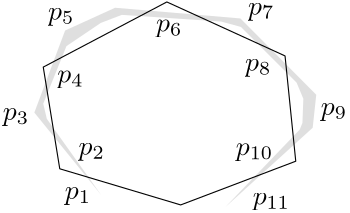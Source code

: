 <?xml version="1.0"?>
<!DOCTYPE ipe SYSTEM "ipe.dtd">
<ipe version="70000" creator="ipe6upgrade">
<info created="D:20061204111117" modified="D:20061204112023"/>
<ipestyle name="ipe6">
<color name="red" value="1 0 0"/>
<color name="green" value="0 1 0"/>
<color name="blue" value="0 0 1"/>
<color name="yellow" value="1 1 0"/>
<color name="gray1" value="0.125"/>
<color name="gray2" value="0.25"/>
<color name="gray3" value="0.375"/>
<color name="gray4" value="0.5"/>
<color name="gray5" value="0.625"/>
<color name="gray6" value="0.75"/>
<color name="gray7" value="0.875"/>
<dashstyle name="dashed" value="[4] 0"/>
<dashstyle name="dotted" value="[1 3] 0"/>
<dashstyle name="dash dotted" value="[4 2 1 2] 0"/>
<dashstyle name="dash dot dotted" value="[4 2 1 2 1 2] 0"/>
<pen name="heavier" value="0.8"/>
<pen name="fat" value="1.2"/>
<pen name="ultrafat" value="2"/>
<textsize name="large" value="\large"/>
<textsize name="Large" value="\Large"/>
<textsize name="LARGE" value="\LARGE"/>
<textsize name="huge" value="\huge"/>
<textsize name="Huge" value="\Huge"/>
<textsize name="small" value="\small"/>
<textsize name="footnote" value="\footnotesize"/>
<textsize name="tiny" value="\tiny"/>
<symbolsize name="small" value="2"/>
<symbolsize name="tiny" value="1.1"/>
<symbolsize name="large" value="5"/>
<arrowsize name="small" value="5"/>
<arrowsize name="tiny" value="3"/>
<arrowsize name="large" value="10"/>
<symbol name="mark/circle(sx)" transformations="translations">
<path fill="sym-stroke">
0.6 0 0 0.6 0 0 e 0.4 0 0 0.4 0 0 e
</path></symbol>
<symbol name="mark/disk(sx)" transformations="translations">
<path fill="sym-stroke">
0.6 0 0 0.6 0 0 e
</path></symbol>
<symbol name="mark/fdisk(sfx)" transformations="translations">
<group><path fill="sym-stroke" fillrule="eofill">
0.6 0 0 0.6 0 0 e 0.4 0 0 0.4 0 0 e
</path><path fill="sym-fill">
0.4 0 0 0.4 0 0 e
</path></group></symbol>
<symbol name="mark/box(sx)" transformations="translations">
<path fill="sym-stroke" fillrule="eofill">
-0.6 -0.6 m 0.6 -0.6 l 0.6 0.6 l -0.6 0.6 l h -0.4 -0.4 m 0.4 -0.4 l 0.4 0.4 l -0.4 0.4 l h</path></symbol>
<symbol name="mark/square(sx)" transformations="translations">
<path fill="sym-stroke">
-0.6 -0.6 m 0.6 -0.6 l 0.6 0.6 l -0.6 0.6 l h</path></symbol>
<symbol name="mark/fsquare(sfx)" transformations="translations">
<group><path fill="sym-stroke" fillrule="eofill">
-0.6 -0.6 m 0.6 -0.6 l 0.6 0.6 l -0.6 0.6 l h-0.4 -0.4 m 0.4 -0.4 l 0.4 0.4 l -0.4 0.4 l h</path><path fill="sym-fill">
-0.4 -0.4 m 0.4 -0.4 l 0.4 0.4 l -0.4 0.4 l h</path></group></symbol>
<symbol name="mark/cross(sx)" transformations="translations">
<group><path fill="sym-stroke">
-0.43 -0.57 m 0.57 0.43 l 0.43 0.57 l -0.57 -0.43 l h</path><path fill="sym-stroke">
-0.43 0.57 m 0.57 -0.43 l 0.43 -0.57 l -0.57 0.43 l h</path>
</group></symbol>
<textstyle name="center" begin="\begin{center}"
end="\end{center}"/>
<textstyle name="itemize" begin="\begin{itemize}"
end="\end{itemize}"/>
<textstyle name="item" begin="\begin{itemize}\item{}"
end="\end{itemize}"/>
</ipestyle>
<page>
<layer name="alpha"/>
<view layers="alpha" active="alpha"/>
<path layer="alpha" pen="normal" matrix="0.6 0 0 0.6 99.5584 92.8952" fill="gray7">
278.874 170.677 m
331.335 218.32 l
333.476 238.126 l
287.974 283.896 l
212.762 290.32 l
182.784 276.669 l
164.316 227.42 l
204.465 177.903 l
171.81 223.673 l
169.669 232.773 l
183.587 267.301 l
204.197 281.219 l
216.777 286.037 l
276.465 282.022 l
288.242 278.81 l
321.699 245.353 l
325.714 235.717 l
325.178 221.264 l
323.572 217.249 l
h
</path>
<path stroke="black" pen="normal" matrix="0.6 0 0 0.6 99.5584 92.8952">
314.74 261.413 m
243.81 293.799 l
169.669 254.721 l
179.572 193.695 l
252.108 172.015 l
321.164 198.245 l
h
</path>
<text stroke="black" matrix="1 0 0 1 -3.66412 0.732824" pos="212.804 195.597" type="label" transformations="translations" width="9.4818" valign="bottom" size="normal">$p_1$</text>
<text stroke="black" matrix="1 0 0 1 -1.64885 -2.19847" pos="215.736 214.467" type="label" transformations="translations" width="9.4818" valign="bottom" size="normal">$p_2$</text>
<text stroke="black" matrix="1 0 0 1 1.64885 -2.56489" pos="185.14 227.291" type="label" transformations="translations" width="9.4818" valign="bottom" size="normal">$p_3$</text>
<text stroke="black" matrix="1 0 0 1 -0.549618 -1.64885" pos="206.942 239.933" type="label" transformations="translations" width="9.4818" valign="bottom" size="normal">$p_4$</text>
<text stroke="black" matrix="1 0 0 1 0.916031 -4.21374" pos="202.178 265.032" type="label" transformations="translations" width="9.4818" valign="bottom" size="normal">$p_5$</text>
<text stroke="black" matrix="1 0 0 1 -1.09924 -0.732824" pos="243.033 257.337" type="label" transformations="translations" width="9.4818" valign="bottom" size="normal">$p_6$</text>
<text stroke="black" matrix="1 0 0 1 -1.28244 -1.46565" pos="276.377 264.116" type="label" transformations="translations" width="9.4818" valign="bottom" size="normal">$p_7$</text>
<text stroke="black" matrix="1 0 0 1 -3.84733 -0.916031" pos="277.843 243.414" type="label" transformations="translations" width="9.4818" valign="bottom" size="normal">$p_8$</text>
<text stroke="black" matrix="1 0 0 1 0.549618 -5.49618" pos="300.743 232.055" type="label" transformations="translations" width="9.4818" valign="bottom" size="normal">$p_9$</text>
<text stroke="black" matrix="1 0 0 1 -5.12977 -1.28244" pos="275.827 213.368" type="label" transformations="translations" valign="bottom" size="normal">$p_{10}$</text>
<text stroke="black" matrix="1 0 0 1 3.48092 0.732824" pos="273.262 193.582" type="label" transformations="translations" valign="bottom" size="normal">$p_{11}$</text>
</page>
</ipe>
